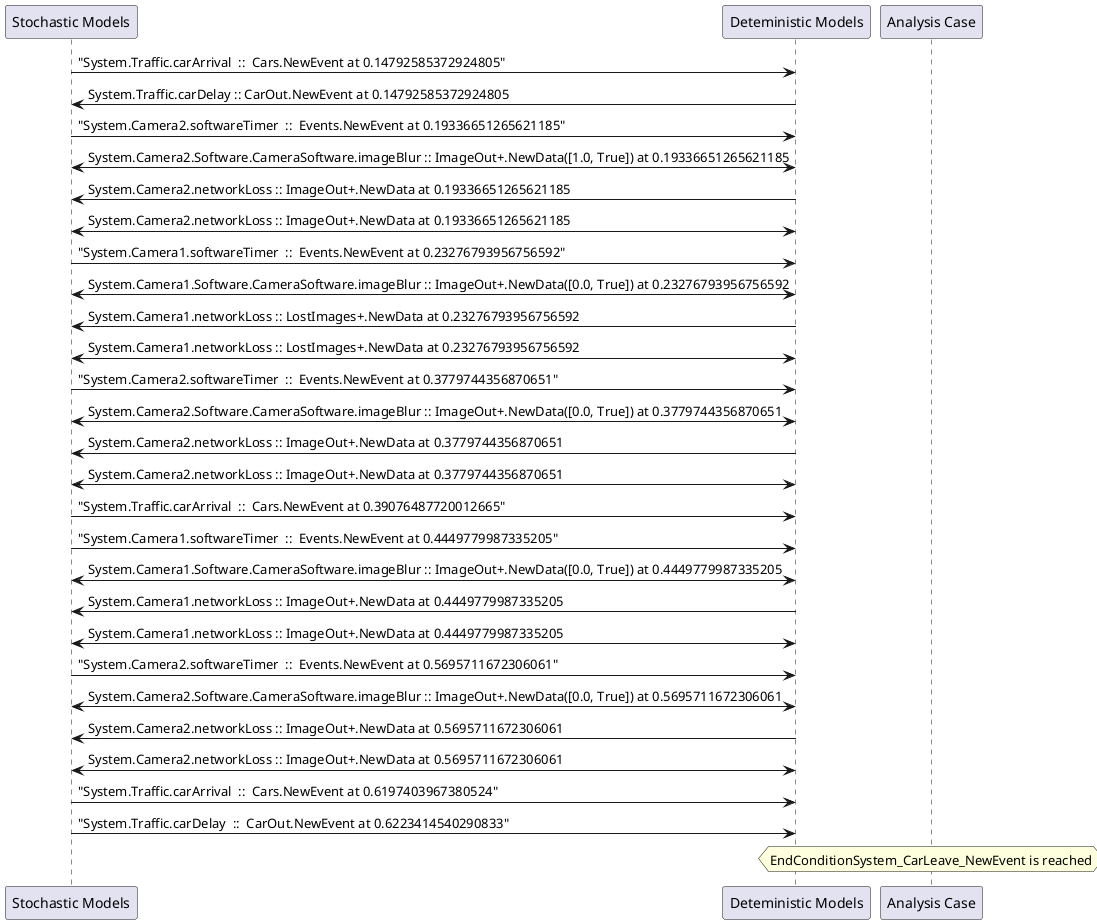 
	@startuml
	participant "Stochastic Models" as stochmodel
	participant "Deteministic Models" as detmodel
	participant "Analysis Case" as analysis
	{7309_stop} stochmodel -> detmodel : "System.Traffic.carArrival  ::  Cars.NewEvent at 0.14792585372924805"
{7319_start} detmodel -> stochmodel : System.Traffic.carDelay :: CarOut.NewEvent at 0.14792585372924805
{7294_stop} stochmodel -> detmodel : "System.Camera2.softwareTimer  ::  Events.NewEvent at 0.19336651265621185"
detmodel <-> stochmodel : System.Camera2.Software.CameraSoftware.imageBlur :: ImageOut+.NewData([1.0, True]) at 0.19336651265621185
detmodel -> stochmodel : System.Camera2.networkLoss :: ImageOut+.NewData at 0.19336651265621185
detmodel <-> stochmodel : System.Camera2.networkLoss :: ImageOut+.NewData at 0.19336651265621185
{7279_stop} stochmodel -> detmodel : "System.Camera1.softwareTimer  ::  Events.NewEvent at 0.23276793956756592"
detmodel <-> stochmodel : System.Camera1.Software.CameraSoftware.imageBlur :: ImageOut+.NewData([0.0, True]) at 0.23276793956756592
detmodel -> stochmodel : System.Camera1.networkLoss :: LostImages+.NewData at 0.23276793956756592
detmodel <-> stochmodel : System.Camera1.networkLoss :: LostImages+.NewData at 0.23276793956756592
{7295_stop} stochmodel -> detmodel : "System.Camera2.softwareTimer  ::  Events.NewEvent at 0.3779744356870651"
detmodel <-> stochmodel : System.Camera2.Software.CameraSoftware.imageBlur :: ImageOut+.NewData([0.0, True]) at 0.3779744356870651
detmodel -> stochmodel : System.Camera2.networkLoss :: ImageOut+.NewData at 0.3779744356870651
detmodel <-> stochmodel : System.Camera2.networkLoss :: ImageOut+.NewData at 0.3779744356870651
{7310_stop} stochmodel -> detmodel : "System.Traffic.carArrival  ::  Cars.NewEvent at 0.39076487720012665"
{7280_stop} stochmodel -> detmodel : "System.Camera1.softwareTimer  ::  Events.NewEvent at 0.4449779987335205"
detmodel <-> stochmodel : System.Camera1.Software.CameraSoftware.imageBlur :: ImageOut+.NewData([0.0, True]) at 0.4449779987335205
detmodel -> stochmodel : System.Camera1.networkLoss :: ImageOut+.NewData at 0.4449779987335205
detmodel <-> stochmodel : System.Camera1.networkLoss :: ImageOut+.NewData at 0.4449779987335205
{7296_stop} stochmodel -> detmodel : "System.Camera2.softwareTimer  ::  Events.NewEvent at 0.5695711672306061"
detmodel <-> stochmodel : System.Camera2.Software.CameraSoftware.imageBlur :: ImageOut+.NewData([0.0, True]) at 0.5695711672306061
detmodel -> stochmodel : System.Camera2.networkLoss :: ImageOut+.NewData at 0.5695711672306061
detmodel <-> stochmodel : System.Camera2.networkLoss :: ImageOut+.NewData at 0.5695711672306061
{7311_stop} stochmodel -> detmodel : "System.Traffic.carArrival  ::  Cars.NewEvent at 0.6197403967380524"
{7319_stop} stochmodel -> detmodel : "System.Traffic.carDelay  ::  CarOut.NewEvent at 0.6223414540290833"
{7319_start} <-> {7319_stop} : delay
hnote over analysis 
EndConditionSystem_CarLeave_NewEvent is reached
endnote
@enduml